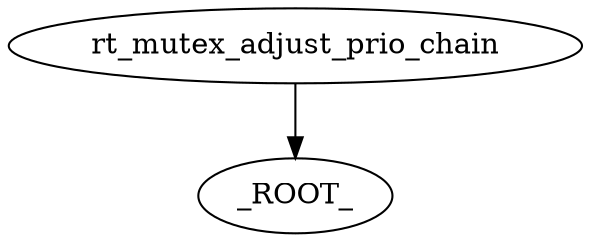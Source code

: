 digraph "/home/cendes/Documents/masters_thesis/ocloz/knob_graph_search/./partial_graph_max_lock_depth.dot" {
	 rt_mutex_adjust_prio_chain -> _ROOT_
}
